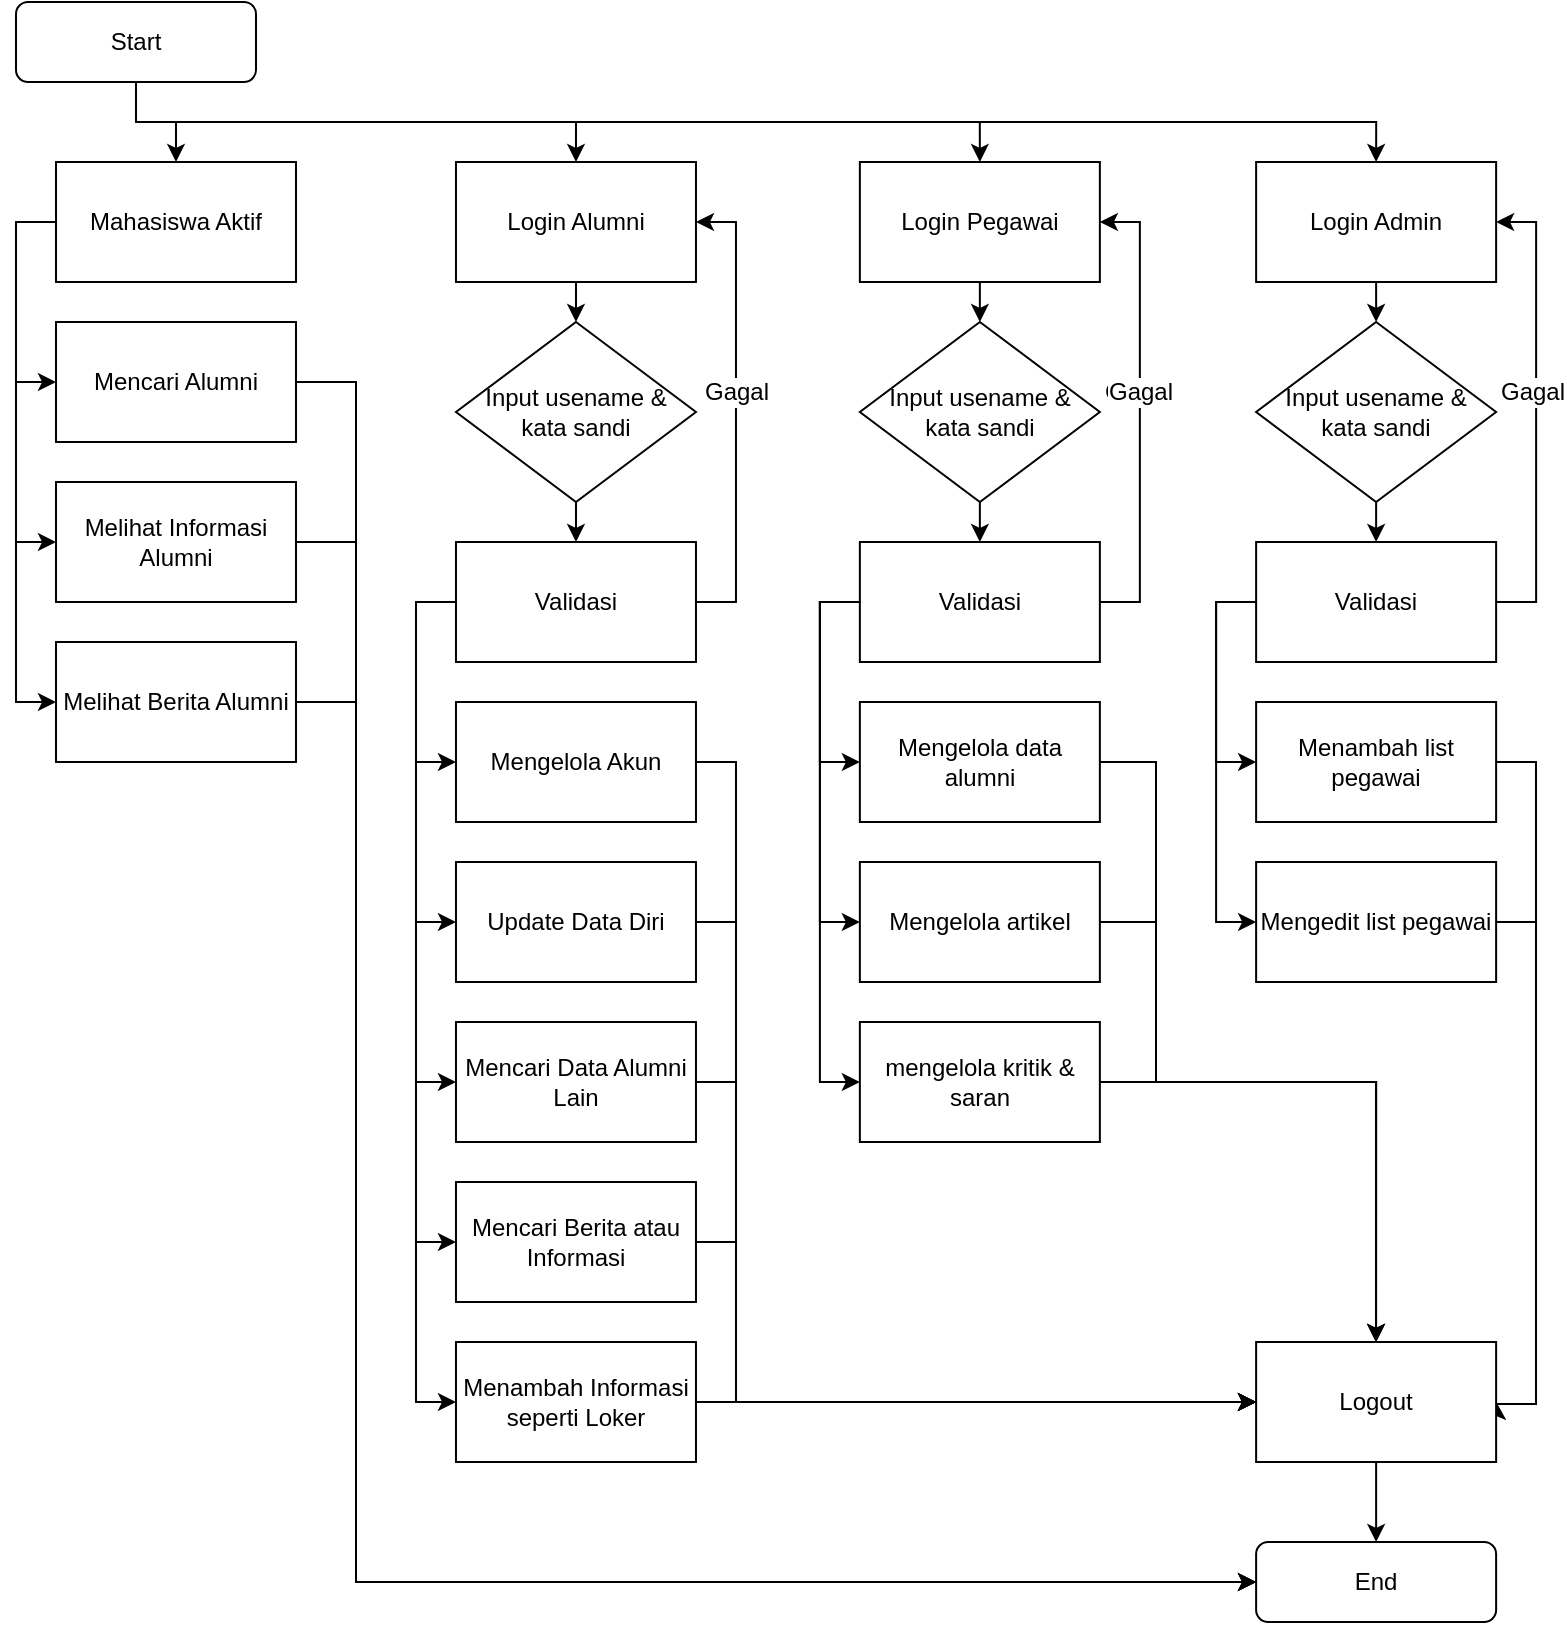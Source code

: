<mxfile version="14.5.3" type="github">
  <diagram id="ELVYom4i2Slu9gI7OlAC" name="Halaman-1">
    <mxGraphModel dx="868" dy="525" grid="1" gridSize="10" guides="1" tooltips="1" connect="1" arrows="1" fold="1" page="1" pageScale="1" pageWidth="827" pageHeight="1169" math="0" shadow="0">
      <root>
        <mxCell id="0" />
        <mxCell id="1" parent="0" />
        <mxCell id="EsS6LK8W0FBGmzYkAqXD-1" style="edgeStyle=elbowEdgeStyle;rounded=0;orthogonalLoop=1;jettySize=auto;elbow=vertical;html=1;exitX=0.5;exitY=1;exitDx=0;exitDy=0;entryX=0.5;entryY=0;entryDx=0;entryDy=0;" parent="1" source="EsS6LK8W0FBGmzYkAqXD-2" target="EsS6LK8W0FBGmzYkAqXD-5" edge="1">
          <mxGeometry relative="1" as="geometry">
            <mxPoint x="80" y="80" as="targetPoint" />
          </mxGeometry>
        </mxCell>
        <mxCell id="EsS6LK8W0FBGmzYkAqXD-22" style="edgeStyle=orthogonalEdgeStyle;rounded=0;orthogonalLoop=1;jettySize=auto;html=1;entryX=0.5;entryY=0;entryDx=0;entryDy=0;" parent="1" source="EsS6LK8W0FBGmzYkAqXD-2" target="EsS6LK8W0FBGmzYkAqXD-15" edge="1">
          <mxGeometry relative="1" as="geometry">
            <Array as="points">
              <mxPoint x="80" y="70" />
              <mxPoint x="300" y="70" />
            </Array>
          </mxGeometry>
        </mxCell>
        <mxCell id="EsS6LK8W0FBGmzYkAqXD-50" style="edgeStyle=orthogonalEdgeStyle;rounded=0;orthogonalLoop=1;jettySize=auto;html=1;entryX=0.5;entryY=0;entryDx=0;entryDy=0;" parent="1" source="EsS6LK8W0FBGmzYkAqXD-2" target="EsS6LK8W0FBGmzYkAqXD-38" edge="1">
          <mxGeometry relative="1" as="geometry">
            <Array as="points">
              <mxPoint x="80" y="70" />
              <mxPoint x="502" y="70" />
            </Array>
          </mxGeometry>
        </mxCell>
        <mxCell id="EsS6LK8W0FBGmzYkAqXD-63" style="edgeStyle=orthogonalEdgeStyle;rounded=0;orthogonalLoop=1;jettySize=auto;html=1;entryX=0.5;entryY=0;entryDx=0;entryDy=0;" parent="1" source="EsS6LK8W0FBGmzYkAqXD-2" target="EsS6LK8W0FBGmzYkAqXD-53" edge="1">
          <mxGeometry relative="1" as="geometry">
            <Array as="points">
              <mxPoint x="80" y="70" />
              <mxPoint x="700" y="70" />
            </Array>
          </mxGeometry>
        </mxCell>
        <mxCell id="EsS6LK8W0FBGmzYkAqXD-2" value="Start" style="rounded=1;whiteSpace=wrap;html=1;" parent="1" vertex="1">
          <mxGeometry x="20" y="10" width="120" height="40" as="geometry" />
        </mxCell>
        <mxCell id="EsS6LK8W0FBGmzYkAqXD-3" style="edgeStyle=orthogonalEdgeStyle;rounded=0;orthogonalLoop=1;jettySize=auto;html=1;entryX=0;entryY=0.5;entryDx=0;entryDy=0;" parent="1" source="EsS6LK8W0FBGmzYkAqXD-5" target="EsS6LK8W0FBGmzYkAqXD-6" edge="1">
          <mxGeometry relative="1" as="geometry">
            <Array as="points">
              <mxPoint x="20" y="120" />
              <mxPoint x="20" y="280" />
            </Array>
          </mxGeometry>
        </mxCell>
        <mxCell id="EsS6LK8W0FBGmzYkAqXD-4" style="edgeStyle=orthogonalEdgeStyle;rounded=0;orthogonalLoop=1;jettySize=auto;html=1;entryX=0;entryY=0.5;entryDx=0;entryDy=0;" parent="1" source="EsS6LK8W0FBGmzYkAqXD-5" target="EsS6LK8W0FBGmzYkAqXD-9" edge="1">
          <mxGeometry relative="1" as="geometry">
            <mxPoint y="400" as="targetPoint" />
            <Array as="points">
              <mxPoint x="20" y="120" />
              <mxPoint x="20" y="360" />
            </Array>
          </mxGeometry>
        </mxCell>
        <mxCell id="EsS6LK8W0FBGmzYkAqXD-5" value="Mahasiswa Aktif" style="rounded=0;whiteSpace=wrap;html=1;" parent="1" vertex="1">
          <mxGeometry x="40" y="90" width="120" height="60" as="geometry" />
        </mxCell>
        <mxCell id="EsS6LK8W0FBGmzYkAqXD-81" style="edgeStyle=orthogonalEdgeStyle;rounded=0;orthogonalLoop=1;jettySize=auto;html=1;" parent="1" source="EsS6LK8W0FBGmzYkAqXD-6" edge="1">
          <mxGeometry relative="1" as="geometry">
            <mxPoint x="640" y="800" as="targetPoint" />
            <Array as="points">
              <mxPoint x="190" y="280" />
              <mxPoint x="190" y="800" />
            </Array>
          </mxGeometry>
        </mxCell>
        <mxCell id="EsS6LK8W0FBGmzYkAqXD-6" value="Melihat Informasi Alumni" style="rounded=0;whiteSpace=wrap;html=1;" parent="1" vertex="1">
          <mxGeometry x="40" y="250" width="120" height="60" as="geometry" />
        </mxCell>
        <mxCell id="EsS6LK8W0FBGmzYkAqXD-7" style="edgeStyle=orthogonalEdgeStyle;rounded=0;orthogonalLoop=1;jettySize=auto;html=1;exitX=0;exitY=0.5;exitDx=0;exitDy=0;entryX=0;entryY=0.5;entryDx=0;entryDy=0;" parent="1" target="EsS6LK8W0FBGmzYkAqXD-8" edge="1">
          <mxGeometry relative="1" as="geometry">
            <mxPoint x="20" y="200" as="sourcePoint" />
          </mxGeometry>
        </mxCell>
        <mxCell id="EsS6LK8W0FBGmzYkAqXD-80" style="edgeStyle=orthogonalEdgeStyle;rounded=0;orthogonalLoop=1;jettySize=auto;html=1;entryX=0;entryY=0.5;entryDx=0;entryDy=0;" parent="1" source="EsS6LK8W0FBGmzYkAqXD-8" target="EsS6LK8W0FBGmzYkAqXD-77" edge="1">
          <mxGeometry relative="1" as="geometry">
            <Array as="points">
              <mxPoint x="190" y="200" />
              <mxPoint x="190" y="800" />
            </Array>
          </mxGeometry>
        </mxCell>
        <mxCell id="EsS6LK8W0FBGmzYkAqXD-8" value="Mencari Alumni" style="rounded=0;whiteSpace=wrap;html=1;" parent="1" vertex="1">
          <mxGeometry x="40" y="170" width="120" height="60" as="geometry" />
        </mxCell>
        <mxCell id="EsS6LK8W0FBGmzYkAqXD-82" style="edgeStyle=orthogonalEdgeStyle;rounded=0;orthogonalLoop=1;jettySize=auto;html=1;entryX=0;entryY=0.5;entryDx=0;entryDy=0;" parent="1" source="EsS6LK8W0FBGmzYkAqXD-9" target="EsS6LK8W0FBGmzYkAqXD-77" edge="1">
          <mxGeometry relative="1" as="geometry">
            <Array as="points">
              <mxPoint x="190" y="360" />
              <mxPoint x="190" y="800" />
            </Array>
          </mxGeometry>
        </mxCell>
        <mxCell id="EsS6LK8W0FBGmzYkAqXD-9" value="Melihat Berita Alumni" style="rounded=0;whiteSpace=wrap;html=1;" parent="1" vertex="1">
          <mxGeometry x="40" y="330" width="120" height="60" as="geometry" />
        </mxCell>
        <mxCell id="EsS6LK8W0FBGmzYkAqXD-36" style="edgeStyle=orthogonalEdgeStyle;rounded=0;orthogonalLoop=1;jettySize=auto;html=1;exitX=0.5;exitY=1;exitDx=0;exitDy=0;entryX=0.5;entryY=0;entryDx=0;entryDy=0;" parent="1" source="EsS6LK8W0FBGmzYkAqXD-15" target="EsS6LK8W0FBGmzYkAqXD-29" edge="1">
          <mxGeometry relative="1" as="geometry" />
        </mxCell>
        <mxCell id="EsS6LK8W0FBGmzYkAqXD-15" value="Login Alumni" style="rounded=0;whiteSpace=wrap;html=1;" parent="1" vertex="1">
          <mxGeometry x="239.99" y="90" width="120" height="60" as="geometry" />
        </mxCell>
        <mxCell id="EsS6LK8W0FBGmzYkAqXD-69" style="edgeStyle=orthogonalEdgeStyle;rounded=0;orthogonalLoop=1;jettySize=auto;html=1;" parent="1" source="EsS6LK8W0FBGmzYkAqXD-16" edge="1">
          <mxGeometry relative="1" as="geometry">
            <mxPoint x="640" y="710" as="targetPoint" />
            <Array as="points">
              <mxPoint x="380" y="550" />
              <mxPoint x="380" y="710" />
            </Array>
          </mxGeometry>
        </mxCell>
        <mxCell id="EsS6LK8W0FBGmzYkAqXD-16" value="Mencari Data Alumni Lain" style="rounded=0;whiteSpace=wrap;html=1;" parent="1" vertex="1">
          <mxGeometry x="239.99" y="520" width="120" height="60" as="geometry" />
        </mxCell>
        <mxCell id="EsS6LK8W0FBGmzYkAqXD-68" style="edgeStyle=orthogonalEdgeStyle;rounded=0;orthogonalLoop=1;jettySize=auto;html=1;entryX=0;entryY=0.5;entryDx=0;entryDy=0;" parent="1" source="EsS6LK8W0FBGmzYkAqXD-17" target="EsS6LK8W0FBGmzYkAqXD-64" edge="1">
          <mxGeometry relative="1" as="geometry">
            <Array as="points">
              <mxPoint x="380" y="470" />
              <mxPoint x="380" y="710" />
            </Array>
          </mxGeometry>
        </mxCell>
        <mxCell id="EsS6LK8W0FBGmzYkAqXD-17" value="Update Data Diri" style="rounded=0;whiteSpace=wrap;html=1;" parent="1" vertex="1">
          <mxGeometry x="239.99" y="440" width="120" height="60" as="geometry" />
        </mxCell>
        <mxCell id="EsS6LK8W0FBGmzYkAqXD-67" style="edgeStyle=orthogonalEdgeStyle;rounded=0;orthogonalLoop=1;jettySize=auto;html=1;" parent="1" source="EsS6LK8W0FBGmzYkAqXD-18" edge="1">
          <mxGeometry relative="1" as="geometry">
            <mxPoint x="640" y="710" as="targetPoint" />
            <Array as="points">
              <mxPoint x="380" y="390" />
              <mxPoint x="380" y="710" />
            </Array>
          </mxGeometry>
        </mxCell>
        <mxCell id="EsS6LK8W0FBGmzYkAqXD-18" value="Mengelola Akun" style="rounded=0;whiteSpace=wrap;html=1;" parent="1" vertex="1">
          <mxGeometry x="239.99" y="360" width="120" height="60" as="geometry" />
        </mxCell>
        <mxCell id="EsS6LK8W0FBGmzYkAqXD-70" style="edgeStyle=orthogonalEdgeStyle;rounded=0;orthogonalLoop=1;jettySize=auto;html=1;" parent="1" source="EsS6LK8W0FBGmzYkAqXD-19" edge="1">
          <mxGeometry relative="1" as="geometry">
            <mxPoint x="640" y="710" as="targetPoint" />
            <Array as="points">
              <mxPoint x="380" y="630" />
              <mxPoint x="380" y="710" />
            </Array>
          </mxGeometry>
        </mxCell>
        <mxCell id="EsS6LK8W0FBGmzYkAqXD-19" value="Mencari Berita atau Informasi" style="rounded=0;whiteSpace=wrap;html=1;" parent="1" vertex="1">
          <mxGeometry x="239.99" y="600" width="120" height="60" as="geometry" />
        </mxCell>
        <mxCell id="EsS6LK8W0FBGmzYkAqXD-65" style="edgeStyle=orthogonalEdgeStyle;rounded=0;orthogonalLoop=1;jettySize=auto;html=1;entryX=0;entryY=0.5;entryDx=0;entryDy=0;" parent="1" source="EsS6LK8W0FBGmzYkAqXD-20" target="EsS6LK8W0FBGmzYkAqXD-64" edge="1">
          <mxGeometry relative="1" as="geometry" />
        </mxCell>
        <mxCell id="EsS6LK8W0FBGmzYkAqXD-20" value="Menambah Informasi seperti Loker" style="rounded=0;whiteSpace=wrap;html=1;" parent="1" vertex="1">
          <mxGeometry x="239.99" y="680" width="120" height="60" as="geometry" />
        </mxCell>
        <mxCell id="EsS6LK8W0FBGmzYkAqXD-25" style="edgeStyle=elbowEdgeStyle;rounded=0;orthogonalLoop=1;jettySize=auto;elbow=vertical;html=1;entryX=1;entryY=0.5;entryDx=0;entryDy=0;exitX=1;exitY=0.5;exitDx=0;exitDy=0;" parent="1" source="EsS6LK8W0FBGmzYkAqXD-27" target="EsS6LK8W0FBGmzYkAqXD-15" edge="1">
          <mxGeometry relative="1" as="geometry">
            <Array as="points">
              <mxPoint x="379.99" y="240" />
              <mxPoint x="389.99" y="210" />
            </Array>
          </mxGeometry>
        </mxCell>
        <mxCell id="EsS6LK8W0FBGmzYkAqXD-26" value="Gagal" style="edgeLabel;html=1;align=center;verticalAlign=middle;resizable=0;points=[];fontSize=12;" parent="EsS6LK8W0FBGmzYkAqXD-25" vertex="1" connectable="0">
          <mxGeometry x="0.087" y="2" relative="1" as="geometry">
            <mxPoint x="2.01" as="offset" />
          </mxGeometry>
        </mxCell>
        <mxCell id="EsS6LK8W0FBGmzYkAqXD-31" style="edgeStyle=orthogonalEdgeStyle;rounded=0;orthogonalLoop=1;jettySize=auto;html=1;entryX=0;entryY=0.5;entryDx=0;entryDy=0;" parent="1" source="EsS6LK8W0FBGmzYkAqXD-27" target="EsS6LK8W0FBGmzYkAqXD-18" edge="1">
          <mxGeometry relative="1" as="geometry">
            <Array as="points">
              <mxPoint x="219.99" y="310" />
              <mxPoint x="219.99" y="390" />
            </Array>
          </mxGeometry>
        </mxCell>
        <mxCell id="EsS6LK8W0FBGmzYkAqXD-32" style="edgeStyle=orthogonalEdgeStyle;rounded=0;orthogonalLoop=1;jettySize=auto;html=1;entryX=0;entryY=0.5;entryDx=0;entryDy=0;" parent="1" source="EsS6LK8W0FBGmzYkAqXD-27" target="EsS6LK8W0FBGmzYkAqXD-17" edge="1">
          <mxGeometry relative="1" as="geometry">
            <Array as="points">
              <mxPoint x="219.99" y="310" />
              <mxPoint x="219.99" y="470" />
            </Array>
          </mxGeometry>
        </mxCell>
        <mxCell id="EsS6LK8W0FBGmzYkAqXD-33" style="edgeStyle=orthogonalEdgeStyle;rounded=0;orthogonalLoop=1;jettySize=auto;html=1;entryX=0;entryY=0.5;entryDx=0;entryDy=0;" parent="1" source="EsS6LK8W0FBGmzYkAqXD-27" target="EsS6LK8W0FBGmzYkAqXD-16" edge="1">
          <mxGeometry relative="1" as="geometry">
            <Array as="points">
              <mxPoint x="219.99" y="310" />
              <mxPoint x="219.99" y="550" />
            </Array>
          </mxGeometry>
        </mxCell>
        <mxCell id="EsS6LK8W0FBGmzYkAqXD-34" style="edgeStyle=orthogonalEdgeStyle;rounded=0;orthogonalLoop=1;jettySize=auto;html=1;entryX=0;entryY=0.5;entryDx=0;entryDy=0;" parent="1" source="EsS6LK8W0FBGmzYkAqXD-27" target="EsS6LK8W0FBGmzYkAqXD-19" edge="1">
          <mxGeometry relative="1" as="geometry">
            <Array as="points">
              <mxPoint x="219.99" y="310" />
              <mxPoint x="219.99" y="630" />
            </Array>
          </mxGeometry>
        </mxCell>
        <mxCell id="EsS6LK8W0FBGmzYkAqXD-35" style="edgeStyle=orthogonalEdgeStyle;rounded=0;orthogonalLoop=1;jettySize=auto;html=1;entryX=0;entryY=0.5;entryDx=0;entryDy=0;" parent="1" source="EsS6LK8W0FBGmzYkAqXD-27" target="EsS6LK8W0FBGmzYkAqXD-20" edge="1">
          <mxGeometry relative="1" as="geometry">
            <Array as="points">
              <mxPoint x="219.99" y="310" />
              <mxPoint x="219.99" y="710" />
            </Array>
          </mxGeometry>
        </mxCell>
        <mxCell id="EsS6LK8W0FBGmzYkAqXD-27" value="Validasi" style="rounded=0;whiteSpace=wrap;html=1;" parent="1" vertex="1">
          <mxGeometry x="239.99" y="280" width="120" height="60" as="geometry" />
        </mxCell>
        <mxCell id="EsS6LK8W0FBGmzYkAqXD-28" value="" style="edgeStyle=elbowEdgeStyle;rounded=0;orthogonalLoop=1;jettySize=auto;elbow=vertical;html=1;" parent="1" source="EsS6LK8W0FBGmzYkAqXD-29" target="EsS6LK8W0FBGmzYkAqXD-27" edge="1">
          <mxGeometry relative="1" as="geometry" />
        </mxCell>
        <mxCell id="EsS6LK8W0FBGmzYkAqXD-29" value="Input usename &amp;amp;&lt;br&gt;kata sandi" style="rhombus;whiteSpace=wrap;html=1;" parent="1" vertex="1">
          <mxGeometry x="239.99" y="170" width="120" height="90" as="geometry" />
        </mxCell>
        <mxCell id="EsS6LK8W0FBGmzYkAqXD-37" style="edgeStyle=orthogonalEdgeStyle;rounded=0;orthogonalLoop=1;jettySize=auto;html=1;exitX=0.5;exitY=1;exitDx=0;exitDy=0;entryX=0.5;entryY=0;entryDx=0;entryDy=0;" parent="1" source="EsS6LK8W0FBGmzYkAqXD-38" target="EsS6LK8W0FBGmzYkAqXD-49" edge="1">
          <mxGeometry relative="1" as="geometry" />
        </mxCell>
        <mxCell id="EsS6LK8W0FBGmzYkAqXD-38" value="Login Pegawai" style="rounded=0;whiteSpace=wrap;html=1;" parent="1" vertex="1">
          <mxGeometry x="441.93" y="90" width="120" height="60" as="geometry" />
        </mxCell>
        <mxCell id="EsS6LK8W0FBGmzYkAqXD-66" style="edgeStyle=orthogonalEdgeStyle;rounded=0;orthogonalLoop=1;jettySize=auto;html=1;entryX=0.5;entryY=0;entryDx=0;entryDy=0;" parent="1" source="EsS6LK8W0FBGmzYkAqXD-39" target="EsS6LK8W0FBGmzYkAqXD-64" edge="1">
          <mxGeometry relative="1" as="geometry" />
        </mxCell>
        <mxCell id="EsS6LK8W0FBGmzYkAqXD-39" value="mengelola kritik &amp;amp; saran" style="rounded=0;whiteSpace=wrap;html=1;" parent="1" vertex="1">
          <mxGeometry x="441.93" y="520" width="120" height="60" as="geometry" />
        </mxCell>
        <mxCell id="EsS6LK8W0FBGmzYkAqXD-72" style="edgeStyle=orthogonalEdgeStyle;rounded=0;orthogonalLoop=1;jettySize=auto;html=1;" parent="1" source="EsS6LK8W0FBGmzYkAqXD-40" edge="1">
          <mxGeometry relative="1" as="geometry">
            <mxPoint x="700" y="680" as="targetPoint" />
            <Array as="points">
              <mxPoint x="590" y="470" />
              <mxPoint x="590" y="550" />
              <mxPoint x="700" y="550" />
            </Array>
          </mxGeometry>
        </mxCell>
        <mxCell id="EsS6LK8W0FBGmzYkAqXD-40" value="Mengelola artikel" style="rounded=0;whiteSpace=wrap;html=1;" parent="1" vertex="1">
          <mxGeometry x="441.93" y="440" width="120" height="60" as="geometry" />
        </mxCell>
        <mxCell id="EsS6LK8W0FBGmzYkAqXD-71" style="edgeStyle=orthogonalEdgeStyle;rounded=0;orthogonalLoop=1;jettySize=auto;html=1;" parent="1" source="EsS6LK8W0FBGmzYkAqXD-41" edge="1">
          <mxGeometry relative="1" as="geometry">
            <mxPoint x="700" y="680" as="targetPoint" />
            <Array as="points">
              <mxPoint x="590" y="390" />
              <mxPoint x="590" y="550" />
              <mxPoint x="700" y="550" />
            </Array>
          </mxGeometry>
        </mxCell>
        <mxCell id="EsS6LK8W0FBGmzYkAqXD-41" value="Mengelola data alumni" style="rounded=0;whiteSpace=wrap;html=1;" parent="1" vertex="1">
          <mxGeometry x="441.93" y="360" width="120" height="60" as="geometry" />
        </mxCell>
        <mxCell id="EsS6LK8W0FBGmzYkAqXD-42" style="edgeStyle=elbowEdgeStyle;rounded=0;orthogonalLoop=1;jettySize=auto;elbow=vertical;html=1;entryX=1;entryY=0.5;entryDx=0;entryDy=0;exitX=1;exitY=0.5;exitDx=0;exitDy=0;" parent="1" source="EsS6LK8W0FBGmzYkAqXD-47" target="EsS6LK8W0FBGmzYkAqXD-38" edge="1">
          <mxGeometry relative="1" as="geometry">
            <Array as="points">
              <mxPoint x="581.93" y="240" />
              <mxPoint x="591.93" y="210" />
            </Array>
          </mxGeometry>
        </mxCell>
        <mxCell id="EsS6LK8W0FBGmzYkAqXD-43" value="Gagal" style="edgeLabel;html=1;align=center;verticalAlign=middle;resizable=0;points=[];fontSize=12;" parent="EsS6LK8W0FBGmzYkAqXD-42" vertex="1" connectable="0">
          <mxGeometry x="0.087" y="2" relative="1" as="geometry">
            <mxPoint as="offset" />
          </mxGeometry>
        </mxCell>
        <mxCell id="EsS6LK8W0FBGmzYkAqXD-44" style="edgeStyle=orthogonalEdgeStyle;rounded=0;orthogonalLoop=1;jettySize=auto;html=1;entryX=0;entryY=0.5;entryDx=0;entryDy=0;" parent="1" source="EsS6LK8W0FBGmzYkAqXD-47" target="EsS6LK8W0FBGmzYkAqXD-41" edge="1">
          <mxGeometry relative="1" as="geometry">
            <Array as="points">
              <mxPoint x="421.93" y="310" />
              <mxPoint x="421.93" y="390" />
            </Array>
          </mxGeometry>
        </mxCell>
        <mxCell id="EsS6LK8W0FBGmzYkAqXD-45" style="edgeStyle=orthogonalEdgeStyle;rounded=0;orthogonalLoop=1;jettySize=auto;html=1;entryX=0;entryY=0.5;entryDx=0;entryDy=0;" parent="1" source="EsS6LK8W0FBGmzYkAqXD-47" target="EsS6LK8W0FBGmzYkAqXD-40" edge="1">
          <mxGeometry relative="1" as="geometry">
            <Array as="points">
              <mxPoint x="421.93" y="310" />
              <mxPoint x="421.93" y="470" />
            </Array>
          </mxGeometry>
        </mxCell>
        <mxCell id="EsS6LK8W0FBGmzYkAqXD-46" style="edgeStyle=orthogonalEdgeStyle;rounded=0;orthogonalLoop=1;jettySize=auto;html=1;entryX=0;entryY=0.5;entryDx=0;entryDy=0;" parent="1" source="EsS6LK8W0FBGmzYkAqXD-47" target="EsS6LK8W0FBGmzYkAqXD-39" edge="1">
          <mxGeometry relative="1" as="geometry">
            <Array as="points">
              <mxPoint x="421.93" y="310" />
              <mxPoint x="421.93" y="550" />
            </Array>
          </mxGeometry>
        </mxCell>
        <mxCell id="EsS6LK8W0FBGmzYkAqXD-47" value="Validasi" style="rounded=0;whiteSpace=wrap;html=1;" parent="1" vertex="1">
          <mxGeometry x="441.93" y="280" width="120" height="60" as="geometry" />
        </mxCell>
        <mxCell id="EsS6LK8W0FBGmzYkAqXD-48" value="" style="edgeStyle=elbowEdgeStyle;rounded=0;orthogonalLoop=1;jettySize=auto;elbow=vertical;html=1;" parent="1" source="EsS6LK8W0FBGmzYkAqXD-49" target="EsS6LK8W0FBGmzYkAqXD-47" edge="1">
          <mxGeometry relative="1" as="geometry" />
        </mxCell>
        <mxCell id="EsS6LK8W0FBGmzYkAqXD-49" value="Input usename &amp;amp;&lt;br&gt;kata sandi" style="rhombus;whiteSpace=wrap;html=1;" parent="1" vertex="1">
          <mxGeometry x="441.93" y="170" width="120" height="90" as="geometry" />
        </mxCell>
        <mxCell id="EsS6LK8W0FBGmzYkAqXD-51" value="Gagal" style="edgeLabel;html=1;align=center;verticalAlign=middle;resizable=0;points=[];fontSize=12;" parent="1" vertex="1" connectable="0">
          <mxGeometry x="582" y="204.667" as="geometry" />
        </mxCell>
        <mxCell id="EsS6LK8W0FBGmzYkAqXD-52" style="edgeStyle=orthogonalEdgeStyle;rounded=0;orthogonalLoop=1;jettySize=auto;html=1;exitX=0.5;exitY=1;exitDx=0;exitDy=0;entryX=0.5;entryY=0;entryDx=0;entryDy=0;" parent="1" source="EsS6LK8W0FBGmzYkAqXD-53" target="EsS6LK8W0FBGmzYkAqXD-62" edge="1">
          <mxGeometry relative="1" as="geometry" />
        </mxCell>
        <mxCell id="EsS6LK8W0FBGmzYkAqXD-53" value="Login Admin" style="rounded=0;whiteSpace=wrap;html=1;" parent="1" vertex="1">
          <mxGeometry x="640.06" y="90" width="120" height="60" as="geometry" />
        </mxCell>
        <mxCell id="EsS6LK8W0FBGmzYkAqXD-74" style="edgeStyle=orthogonalEdgeStyle;rounded=0;orthogonalLoop=1;jettySize=auto;html=1;entryX=1;entryY=0.5;entryDx=0;entryDy=0;" parent="1" source="EsS6LK8W0FBGmzYkAqXD-54" target="EsS6LK8W0FBGmzYkAqXD-64" edge="1">
          <mxGeometry relative="1" as="geometry">
            <Array as="points">
              <mxPoint x="780" y="470" />
              <mxPoint x="780" y="711" />
            </Array>
          </mxGeometry>
        </mxCell>
        <mxCell id="EsS6LK8W0FBGmzYkAqXD-54" value="Mengedit list pegawai" style="rounded=0;whiteSpace=wrap;html=1;" parent="1" vertex="1">
          <mxGeometry x="640.06" y="440" width="120" height="60" as="geometry" />
        </mxCell>
        <mxCell id="EsS6LK8W0FBGmzYkAqXD-73" style="edgeStyle=orthogonalEdgeStyle;rounded=0;orthogonalLoop=1;jettySize=auto;html=1;entryX=1;entryY=0.5;entryDx=0;entryDy=0;" parent="1" source="EsS6LK8W0FBGmzYkAqXD-55" target="EsS6LK8W0FBGmzYkAqXD-64" edge="1">
          <mxGeometry relative="1" as="geometry">
            <Array as="points">
              <mxPoint x="780" y="390" />
              <mxPoint x="780" y="711" />
            </Array>
          </mxGeometry>
        </mxCell>
        <mxCell id="EsS6LK8W0FBGmzYkAqXD-55" value="Menambah list pegawai" style="rounded=0;whiteSpace=wrap;html=1;" parent="1" vertex="1">
          <mxGeometry x="640.06" y="360" width="120" height="60" as="geometry" />
        </mxCell>
        <mxCell id="EsS6LK8W0FBGmzYkAqXD-56" style="edgeStyle=elbowEdgeStyle;rounded=0;orthogonalLoop=1;jettySize=auto;elbow=vertical;html=1;entryX=1;entryY=0.5;entryDx=0;entryDy=0;exitX=1;exitY=0.5;exitDx=0;exitDy=0;" parent="1" source="EsS6LK8W0FBGmzYkAqXD-60" target="EsS6LK8W0FBGmzYkAqXD-53" edge="1">
          <mxGeometry relative="1" as="geometry">
            <Array as="points">
              <mxPoint x="780.06" y="240" />
              <mxPoint x="790.06" y="210" />
            </Array>
          </mxGeometry>
        </mxCell>
        <mxCell id="EsS6LK8W0FBGmzYkAqXD-57" value="Gagal" style="edgeLabel;html=1;align=center;verticalAlign=middle;resizable=0;points=[];fontSize=12;" parent="EsS6LK8W0FBGmzYkAqXD-56" vertex="1" connectable="0">
          <mxGeometry x="0.087" y="2" relative="1" as="geometry">
            <mxPoint as="offset" />
          </mxGeometry>
        </mxCell>
        <mxCell id="EsS6LK8W0FBGmzYkAqXD-58" style="edgeStyle=orthogonalEdgeStyle;rounded=0;orthogonalLoop=1;jettySize=auto;html=1;entryX=0;entryY=0.5;entryDx=0;entryDy=0;" parent="1" source="EsS6LK8W0FBGmzYkAqXD-60" target="EsS6LK8W0FBGmzYkAqXD-55" edge="1">
          <mxGeometry relative="1" as="geometry">
            <Array as="points">
              <mxPoint x="620.06" y="310" />
              <mxPoint x="620.06" y="390" />
            </Array>
          </mxGeometry>
        </mxCell>
        <mxCell id="EsS6LK8W0FBGmzYkAqXD-59" style="edgeStyle=orthogonalEdgeStyle;rounded=0;orthogonalLoop=1;jettySize=auto;html=1;entryX=0;entryY=0.5;entryDx=0;entryDy=0;" parent="1" source="EsS6LK8W0FBGmzYkAqXD-60" target="EsS6LK8W0FBGmzYkAqXD-54" edge="1">
          <mxGeometry relative="1" as="geometry">
            <Array as="points">
              <mxPoint x="620.06" y="310" />
              <mxPoint x="620.06" y="470" />
            </Array>
          </mxGeometry>
        </mxCell>
        <mxCell id="EsS6LK8W0FBGmzYkAqXD-60" value="Validasi" style="rounded=0;whiteSpace=wrap;html=1;" parent="1" vertex="1">
          <mxGeometry x="640.06" y="280" width="120" height="60" as="geometry" />
        </mxCell>
        <mxCell id="EsS6LK8W0FBGmzYkAqXD-61" value="" style="edgeStyle=elbowEdgeStyle;rounded=0;orthogonalLoop=1;jettySize=auto;elbow=vertical;html=1;" parent="1" source="EsS6LK8W0FBGmzYkAqXD-62" target="EsS6LK8W0FBGmzYkAqXD-60" edge="1">
          <mxGeometry relative="1" as="geometry" />
        </mxCell>
        <mxCell id="EsS6LK8W0FBGmzYkAqXD-62" value="Input usename &amp;amp;&lt;br&gt;kata sandi" style="rhombus;whiteSpace=wrap;html=1;" parent="1" vertex="1">
          <mxGeometry x="640.06" y="170" width="120" height="90" as="geometry" />
        </mxCell>
        <mxCell id="EsS6LK8W0FBGmzYkAqXD-79" style="edgeStyle=orthogonalEdgeStyle;rounded=0;orthogonalLoop=1;jettySize=auto;html=1;exitX=0.5;exitY=1;exitDx=0;exitDy=0;entryX=0.5;entryY=0;entryDx=0;entryDy=0;" parent="1" source="EsS6LK8W0FBGmzYkAqXD-64" target="EsS6LK8W0FBGmzYkAqXD-77" edge="1">
          <mxGeometry relative="1" as="geometry" />
        </mxCell>
        <mxCell id="EsS6LK8W0FBGmzYkAqXD-64" value="Logout" style="rounded=0;whiteSpace=wrap;html=1;" parent="1" vertex="1">
          <mxGeometry x="640.06" y="680" width="120" height="60" as="geometry" />
        </mxCell>
        <mxCell id="EsS6LK8W0FBGmzYkAqXD-77" value="End" style="rounded=1;whiteSpace=wrap;html=1;" parent="1" vertex="1">
          <mxGeometry x="640.06" y="780" width="120" height="40" as="geometry" />
        </mxCell>
      </root>
    </mxGraphModel>
  </diagram>
</mxfile>
